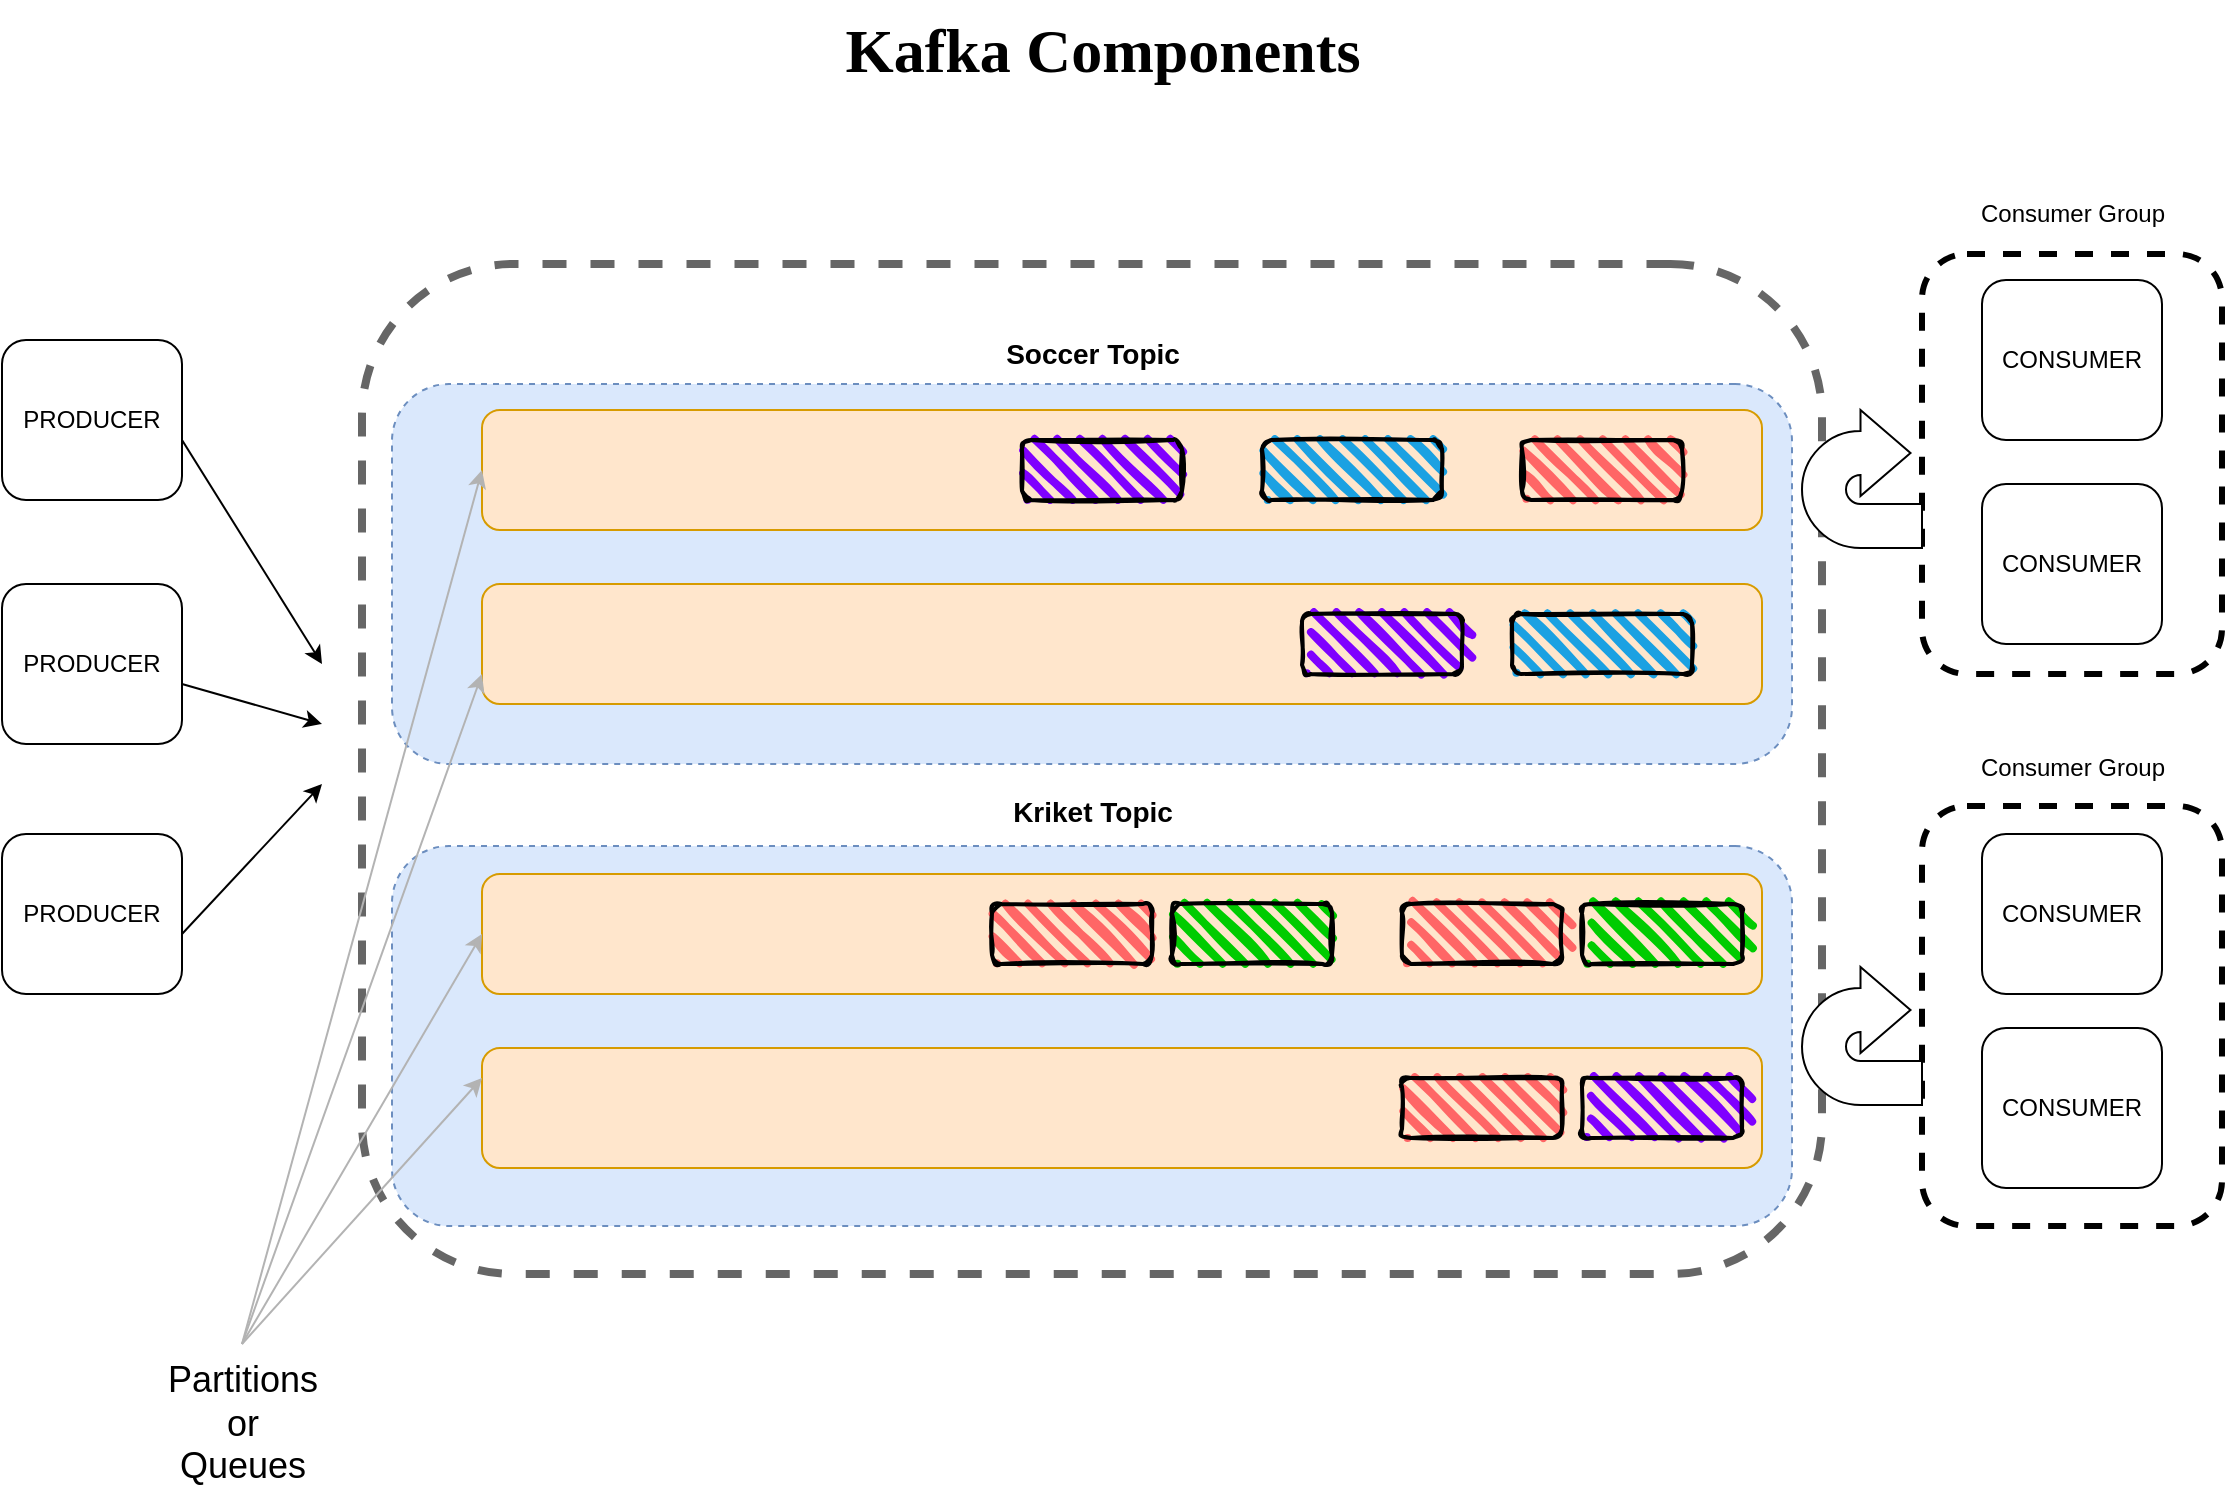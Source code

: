 <mxfile version="24.7.7">
  <diagram name="Página-1" id="lIUOrIYA3go0RNWFjukd">
    <mxGraphModel dx="1912" dy="1048" grid="1" gridSize="10" guides="1" tooltips="1" connect="1" arrows="1" fold="1" page="1" pageScale="1" pageWidth="1169" pageHeight="827" math="0" shadow="0">
      <root>
        <mxCell id="0" />
        <mxCell id="1" parent="0" />
        <mxCell id="N_Lgt_E_jsSU6iIw0vYs-1" value="" style="rounded=1;whiteSpace=wrap;html=1;flipH=1;fillColor=none;dashed=1;fontColor=#333333;strokeColor=#666666;strokeWidth=4;" vertex="1" parent="1">
          <mxGeometry x="220" y="140" width="730" height="505" as="geometry" />
        </mxCell>
        <mxCell id="N_Lgt_E_jsSU6iIw0vYs-2" value="" style="rounded=1;whiteSpace=wrap;html=1;flipH=1;fillColor=#dae8fc;dashed=1;strokeColor=#6c8ebf;" vertex="1" parent="1">
          <mxGeometry x="235" y="200" width="700" height="190" as="geometry" />
        </mxCell>
        <mxCell id="N_Lgt_E_jsSU6iIw0vYs-3" value="" style="rounded=1;whiteSpace=wrap;html=1;flipH=1;fillColor=#dae8fc;dashed=1;strokeColor=#6c8ebf;" vertex="1" parent="1">
          <mxGeometry x="235" y="431" width="700" height="190" as="geometry" />
        </mxCell>
        <mxCell id="N_Lgt_E_jsSU6iIw0vYs-17" value="" style="rounded=1;whiteSpace=wrap;html=1;fillColor=#ffe6cc;strokeColor=#d79b00;" vertex="1" parent="1">
          <mxGeometry x="280" y="213" width="640" height="60" as="geometry" />
        </mxCell>
        <mxCell id="N_Lgt_E_jsSU6iIw0vYs-18" value="" style="rounded=1;whiteSpace=wrap;html=1;fillColor=#ffe6cc;strokeColor=#d79b00;" vertex="1" parent="1">
          <mxGeometry x="280" y="300" width="640" height="60" as="geometry" />
        </mxCell>
        <mxCell id="N_Lgt_E_jsSU6iIw0vYs-19" value="" style="rounded=1;whiteSpace=wrap;html=1;fillColor=#ffe6cc;strokeColor=#d79b00;" vertex="1" parent="1">
          <mxGeometry x="280" y="445" width="640" height="60" as="geometry" />
        </mxCell>
        <mxCell id="N_Lgt_E_jsSU6iIw0vYs-20" value="" style="rounded=1;whiteSpace=wrap;html=1;fillColor=#ffe6cc;strokeColor=#d79b00;" vertex="1" parent="1">
          <mxGeometry x="280" y="532" width="640" height="60" as="geometry" />
        </mxCell>
        <mxCell id="N_Lgt_E_jsSU6iIw0vYs-21" value="" style="endArrow=classic;html=1;rounded=0;entryX=0;entryY=0.25;entryDx=0;entryDy=0;strokeColor=#B3B3B3;" edge="1" parent="1" target="N_Lgt_E_jsSU6iIw0vYs-20">
          <mxGeometry width="50" height="50" relative="1" as="geometry">
            <mxPoint x="160" y="680" as="sourcePoint" />
            <mxPoint x="180" y="390" as="targetPoint" />
          </mxGeometry>
        </mxCell>
        <mxCell id="N_Lgt_E_jsSU6iIw0vYs-22" value="" style="endArrow=classic;html=1;rounded=0;entryX=0;entryY=0.5;entryDx=0;entryDy=0;strokeColor=#B3B3B3;" edge="1" parent="1" target="N_Lgt_E_jsSU6iIw0vYs-19">
          <mxGeometry width="50" height="50" relative="1" as="geometry">
            <mxPoint x="160" y="680" as="sourcePoint" />
            <mxPoint x="290" y="526" as="targetPoint" />
          </mxGeometry>
        </mxCell>
        <mxCell id="N_Lgt_E_jsSU6iIw0vYs-23" value="" style="endArrow=classic;html=1;rounded=0;entryX=0;entryY=0.75;entryDx=0;entryDy=0;strokeColor=#B3B3B3;" edge="1" parent="1" target="N_Lgt_E_jsSU6iIw0vYs-18">
          <mxGeometry width="50" height="50" relative="1" as="geometry">
            <mxPoint x="160" y="680" as="sourcePoint" />
            <mxPoint x="430" y="380" as="targetPoint" />
          </mxGeometry>
        </mxCell>
        <mxCell id="N_Lgt_E_jsSU6iIw0vYs-24" value="" style="endArrow=classic;html=1;rounded=0;entryX=0;entryY=0.5;entryDx=0;entryDy=0;strokeColor=#B3B3B3;" edge="1" parent="1" target="N_Lgt_E_jsSU6iIw0vYs-17">
          <mxGeometry width="50" height="50" relative="1" as="geometry">
            <mxPoint x="160" y="680" as="sourcePoint" />
            <mxPoint x="430" y="380" as="targetPoint" />
          </mxGeometry>
        </mxCell>
        <mxCell id="N_Lgt_E_jsSU6iIw0vYs-25" value="Partitions&lt;div&gt;or&lt;/div&gt;&lt;div&gt;Queues&lt;/div&gt;" style="text;html=1;align=center;verticalAlign=middle;resizable=0;points=[];autosize=1;strokeColor=none;fillColor=none;fontSize=18;" vertex="1" parent="1">
          <mxGeometry x="110" y="680" width="100" height="80" as="geometry" />
        </mxCell>
        <mxCell id="N_Lgt_E_jsSU6iIw0vYs-26" value="Soccer Topic" style="text;html=1;align=center;verticalAlign=middle;resizable=0;points=[];autosize=1;strokeColor=none;fillColor=none;fontSize=14;fontStyle=1" vertex="1" parent="1">
          <mxGeometry x="535" y="170" width="100" height="30" as="geometry" />
        </mxCell>
        <mxCell id="N_Lgt_E_jsSU6iIw0vYs-27" value="Kriket Topic" style="text;html=1;align=center;verticalAlign=middle;resizable=0;points=[];autosize=1;strokeColor=none;fillColor=none;fontSize=14;fontStyle=1" vertex="1" parent="1">
          <mxGeometry x="535" y="399" width="100" height="30" as="geometry" />
        </mxCell>
        <mxCell id="N_Lgt_E_jsSU6iIw0vYs-28" value="" style="rounded=1;whiteSpace=wrap;html=1;strokeWidth=2;fillWeight=4;hachureGap=8;hachureAngle=45;fillColor=#1ba1e2;sketch=1;" vertex="1" parent="1">
          <mxGeometry x="670" y="228" width="90" height="30" as="geometry" />
        </mxCell>
        <mxCell id="N_Lgt_E_jsSU6iIw0vYs-29" value="" style="rounded=1;whiteSpace=wrap;html=1;strokeWidth=2;fillWeight=4;hachureGap=8;hachureAngle=45;fillColor=#FF6666;sketch=1;" vertex="1" parent="1">
          <mxGeometry x="800" y="228" width="80" height="30" as="geometry" />
        </mxCell>
        <mxCell id="N_Lgt_E_jsSU6iIw0vYs-31" value="" style="rounded=1;whiteSpace=wrap;html=1;strokeWidth=2;fillWeight=4;hachureGap=8;hachureAngle=45;fillColor=#7F00FF;sketch=1;" vertex="1" parent="1">
          <mxGeometry x="550" y="228" width="80" height="30" as="geometry" />
        </mxCell>
        <mxCell id="N_Lgt_E_jsSU6iIw0vYs-32" value="" style="rounded=1;whiteSpace=wrap;html=1;strokeWidth=2;fillWeight=4;hachureGap=8;hachureAngle=45;fillColor=#1ba1e2;sketch=1;" vertex="1" parent="1">
          <mxGeometry x="795" y="315" width="90" height="30" as="geometry" />
        </mxCell>
        <mxCell id="N_Lgt_E_jsSU6iIw0vYs-33" value="" style="rounded=1;whiteSpace=wrap;html=1;strokeWidth=2;fillWeight=4;hachureGap=8;hachureAngle=45;fillColor=#7F00FF;sketch=1;" vertex="1" parent="1">
          <mxGeometry x="690" y="315" width="80" height="30" as="geometry" />
        </mxCell>
        <mxCell id="N_Lgt_E_jsSU6iIw0vYs-34" value="" style="rounded=1;whiteSpace=wrap;html=1;strokeWidth=2;fillWeight=4;hachureGap=8;hachureAngle=45;fillColor=#FF6666;sketch=1;" vertex="1" parent="1">
          <mxGeometry x="740" y="460" width="80" height="30" as="geometry" />
        </mxCell>
        <mxCell id="N_Lgt_E_jsSU6iIw0vYs-35" value="" style="rounded=1;whiteSpace=wrap;html=1;strokeWidth=2;fillWeight=4;hachureGap=8;hachureAngle=45;fillColor=#00CC00;sketch=1;" vertex="1" parent="1">
          <mxGeometry x="830" y="460" width="80" height="30" as="geometry" />
        </mxCell>
        <mxCell id="N_Lgt_E_jsSU6iIw0vYs-39" value="" style="rounded=1;whiteSpace=wrap;html=1;strokeWidth=2;fillWeight=4;hachureGap=8;hachureAngle=45;fillColor=#FF6666;sketch=1;" vertex="1" parent="1">
          <mxGeometry x="535" y="460" width="80" height="30" as="geometry" />
        </mxCell>
        <mxCell id="N_Lgt_E_jsSU6iIw0vYs-40" value="" style="rounded=1;whiteSpace=wrap;html=1;strokeWidth=2;fillWeight=4;hachureGap=8;hachureAngle=45;fillColor=#00CC00;sketch=1;" vertex="1" parent="1">
          <mxGeometry x="625" y="460" width="80" height="30" as="geometry" />
        </mxCell>
        <mxCell id="N_Lgt_E_jsSU6iIw0vYs-41" value="" style="rounded=1;whiteSpace=wrap;html=1;strokeWidth=2;fillWeight=4;hachureGap=8;hachureAngle=45;fillColor=#FF6666;sketch=1;" vertex="1" parent="1">
          <mxGeometry x="740" y="547" width="80" height="30" as="geometry" />
        </mxCell>
        <mxCell id="N_Lgt_E_jsSU6iIw0vYs-42" value="" style="rounded=1;whiteSpace=wrap;html=1;strokeWidth=2;fillWeight=4;hachureGap=8;hachureAngle=45;fillColor=#7F00FF;sketch=1;" vertex="1" parent="1">
          <mxGeometry x="830" y="547" width="80" height="30" as="geometry" />
        </mxCell>
        <mxCell id="N_Lgt_E_jsSU6iIw0vYs-43" value="PRODUCER" style="rounded=1;whiteSpace=wrap;html=1;" vertex="1" parent="1">
          <mxGeometry x="40" y="178" width="90" height="80" as="geometry" />
        </mxCell>
        <mxCell id="N_Lgt_E_jsSU6iIw0vYs-44" value="PRODUCER" style="rounded=1;whiteSpace=wrap;html=1;" vertex="1" parent="1">
          <mxGeometry x="40" y="300" width="90" height="80" as="geometry" />
        </mxCell>
        <mxCell id="N_Lgt_E_jsSU6iIw0vYs-45" value="PRODUCER" style="rounded=1;whiteSpace=wrap;html=1;" vertex="1" parent="1">
          <mxGeometry x="40" y="425" width="90" height="80" as="geometry" />
        </mxCell>
        <mxCell id="N_Lgt_E_jsSU6iIw0vYs-54" value="" style="endArrow=classic;html=1;rounded=0;" edge="1" parent="1">
          <mxGeometry width="50" height="50" relative="1" as="geometry">
            <mxPoint x="130" y="228" as="sourcePoint" />
            <mxPoint x="200" y="340" as="targetPoint" />
          </mxGeometry>
        </mxCell>
        <mxCell id="N_Lgt_E_jsSU6iIw0vYs-55" value="" style="endArrow=classic;html=1;rounded=0;" edge="1" parent="1">
          <mxGeometry width="50" height="50" relative="1" as="geometry">
            <mxPoint x="130" y="350" as="sourcePoint" />
            <mxPoint x="200" y="370" as="targetPoint" />
          </mxGeometry>
        </mxCell>
        <mxCell id="N_Lgt_E_jsSU6iIw0vYs-56" value="" style="endArrow=classic;html=1;rounded=0;" edge="1" parent="1">
          <mxGeometry width="50" height="50" relative="1" as="geometry">
            <mxPoint x="130" y="475" as="sourcePoint" />
            <mxPoint x="200" y="400" as="targetPoint" />
          </mxGeometry>
        </mxCell>
        <mxCell id="N_Lgt_E_jsSU6iIw0vYs-57" value="CONSUMER" style="rounded=1;whiteSpace=wrap;html=1;" vertex="1" parent="1">
          <mxGeometry x="1030" y="148" width="90" height="80" as="geometry" />
        </mxCell>
        <mxCell id="N_Lgt_E_jsSU6iIw0vYs-58" value="CONSUMER" style="rounded=1;whiteSpace=wrap;html=1;" vertex="1" parent="1">
          <mxGeometry x="1030" y="250" width="90" height="80" as="geometry" />
        </mxCell>
        <mxCell id="N_Lgt_E_jsSU6iIw0vYs-59" value="CONSUMER" style="rounded=1;whiteSpace=wrap;html=1;" vertex="1" parent="1">
          <mxGeometry x="1030" y="425" width="90" height="80" as="geometry" />
        </mxCell>
        <mxCell id="N_Lgt_E_jsSU6iIw0vYs-60" value="CONSUMER" style="rounded=1;whiteSpace=wrap;html=1;" vertex="1" parent="1">
          <mxGeometry x="1030" y="522" width="90" height="80" as="geometry" />
        </mxCell>
        <mxCell id="N_Lgt_E_jsSU6iIw0vYs-61" value="" style="rounded=1;whiteSpace=wrap;html=1;fillColor=none;dashed=1;strokeWidth=3;" vertex="1" parent="1">
          <mxGeometry x="1000" y="135" width="150" height="210" as="geometry" />
        </mxCell>
        <mxCell id="N_Lgt_E_jsSU6iIw0vYs-62" value="" style="rounded=1;whiteSpace=wrap;html=1;fillColor=none;dashed=1;strokeWidth=3;" vertex="1" parent="1">
          <mxGeometry x="1000" y="411" width="150" height="210" as="geometry" />
        </mxCell>
        <mxCell id="N_Lgt_E_jsSU6iIw0vYs-63" value="" style="html=1;shadow=0;dashed=0;align=center;verticalAlign=middle;shape=mxgraph.arrows2.uTurnArrow;dy=11;arrowHead=43;dx2=25;" vertex="1" parent="1">
          <mxGeometry x="940" y="491.5" width="60" height="69" as="geometry" />
        </mxCell>
        <mxCell id="N_Lgt_E_jsSU6iIw0vYs-66" value="" style="html=1;shadow=0;dashed=0;align=center;verticalAlign=middle;shape=mxgraph.arrows2.uTurnArrow;dy=11;arrowHead=43;dx2=25;" vertex="1" parent="1">
          <mxGeometry x="940" y="213" width="60" height="69" as="geometry" />
        </mxCell>
        <mxCell id="N_Lgt_E_jsSU6iIw0vYs-67" value="Consumer Group" style="text;html=1;align=center;verticalAlign=middle;resizable=0;points=[];autosize=1;strokeColor=none;fillColor=none;" vertex="1" parent="1">
          <mxGeometry x="1015" y="100" width="120" height="30" as="geometry" />
        </mxCell>
        <mxCell id="N_Lgt_E_jsSU6iIw0vYs-68" value="Consumer Group" style="text;html=1;align=center;verticalAlign=middle;resizable=0;points=[];autosize=1;strokeColor=none;fillColor=none;" vertex="1" parent="1">
          <mxGeometry x="1015" y="377" width="120" height="30" as="geometry" />
        </mxCell>
        <mxCell id="N_Lgt_E_jsSU6iIw0vYs-69" value="Kafka Components" style="text;html=1;align=center;verticalAlign=middle;resizable=0;points=[];autosize=1;strokeColor=none;fillColor=none;fontSize=31;fontStyle=1;fontFamily=Comic Sans MS;" vertex="1" parent="1">
          <mxGeometry x="445" y="8" width="290" height="50" as="geometry" />
        </mxCell>
      </root>
    </mxGraphModel>
  </diagram>
</mxfile>
